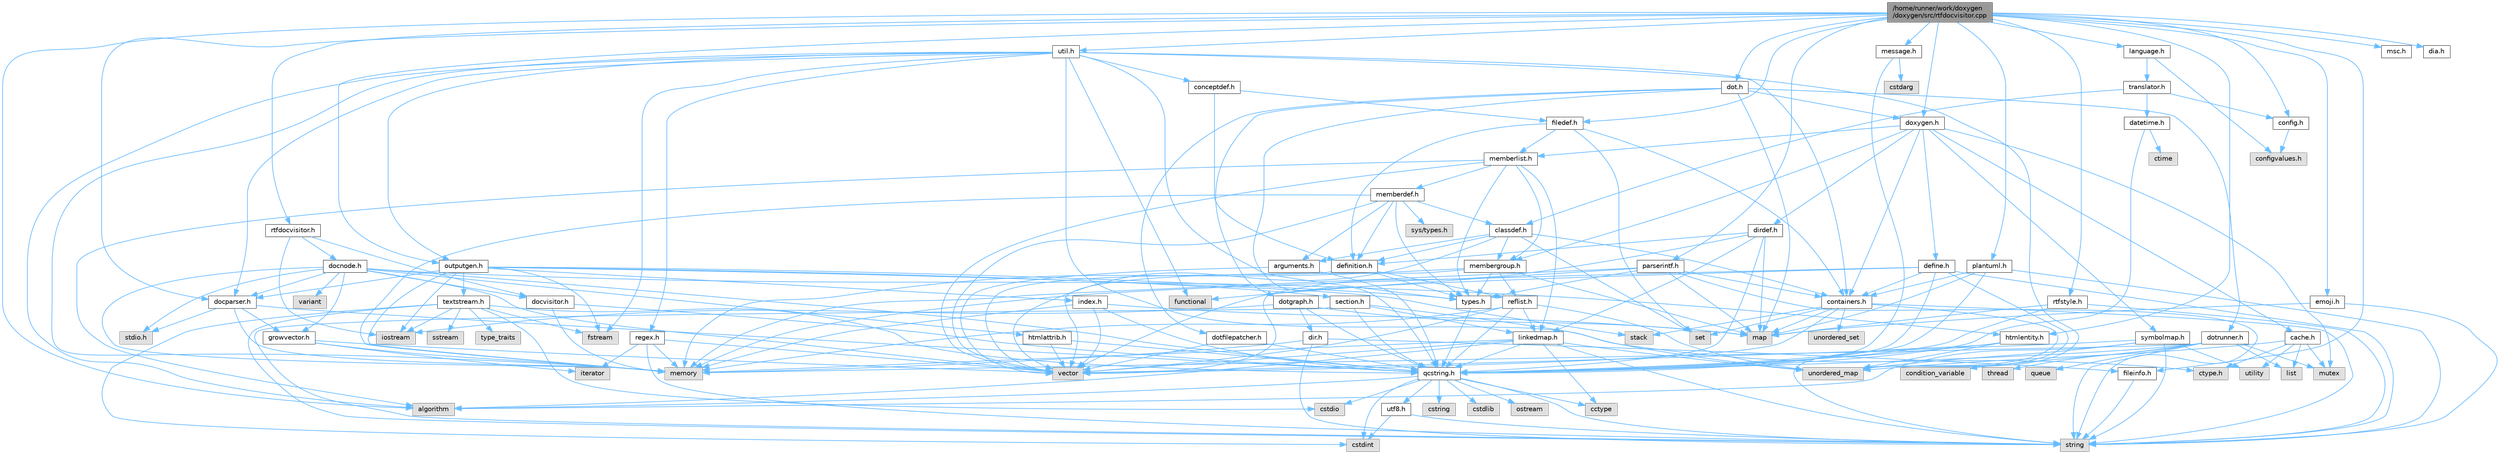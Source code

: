digraph "/home/runner/work/doxygen/doxygen/src/rtfdocvisitor.cpp"
{
 // INTERACTIVE_SVG=YES
 // LATEX_PDF_SIZE
  bgcolor="transparent";
  edge [fontname=Helvetica,fontsize=10,labelfontname=Helvetica,labelfontsize=10];
  node [fontname=Helvetica,fontsize=10,shape=box,height=0.2,width=0.4];
  Node1 [label="/home/runner/work/doxygen\l/doxygen/src/rtfdocvisitor.cpp",height=0.2,width=0.4,color="gray40", fillcolor="grey60", style="filled", fontcolor="black",tooltip=" "];
  Node1 -> Node2 [color="steelblue1",style="solid"];
  Node2 [label="algorithm",height=0.2,width=0.4,color="grey60", fillcolor="#E0E0E0", style="filled",tooltip=" "];
  Node1 -> Node3 [color="steelblue1",style="solid"];
  Node3 [label="rtfdocvisitor.h",height=0.2,width=0.4,color="grey40", fillcolor="white", style="filled",URL="$d1/da7/rtfdocvisitor_8h.html",tooltip=" "];
  Node3 -> Node4 [color="steelblue1",style="solid"];
  Node4 [label="iostream",height=0.2,width=0.4,color="grey60", fillcolor="#E0E0E0", style="filled",tooltip=" "];
  Node3 -> Node5 [color="steelblue1",style="solid"];
  Node5 [label="docvisitor.h",height=0.2,width=0.4,color="grey40", fillcolor="white", style="filled",URL="$d2/d3c/docvisitor_8h.html",tooltip=" "];
  Node5 -> Node6 [color="steelblue1",style="solid"];
  Node6 [label="memory",height=0.2,width=0.4,color="grey60", fillcolor="#E0E0E0", style="filled",tooltip=" "];
  Node5 -> Node7 [color="steelblue1",style="solid"];
  Node7 [label="qcstring.h",height=0.2,width=0.4,color="grey40", fillcolor="white", style="filled",URL="$d7/d5c/qcstring_8h.html",tooltip=" "];
  Node7 -> Node8 [color="steelblue1",style="solid"];
  Node8 [label="string",height=0.2,width=0.4,color="grey60", fillcolor="#E0E0E0", style="filled",tooltip=" "];
  Node7 -> Node2 [color="steelblue1",style="solid"];
  Node7 -> Node9 [color="steelblue1",style="solid"];
  Node9 [label="cctype",height=0.2,width=0.4,color="grey60", fillcolor="#E0E0E0", style="filled",tooltip=" "];
  Node7 -> Node10 [color="steelblue1",style="solid"];
  Node10 [label="cstring",height=0.2,width=0.4,color="grey60", fillcolor="#E0E0E0", style="filled",tooltip=" "];
  Node7 -> Node11 [color="steelblue1",style="solid"];
  Node11 [label="cstdio",height=0.2,width=0.4,color="grey60", fillcolor="#E0E0E0", style="filled",tooltip=" "];
  Node7 -> Node12 [color="steelblue1",style="solid"];
  Node12 [label="cstdlib",height=0.2,width=0.4,color="grey60", fillcolor="#E0E0E0", style="filled",tooltip=" "];
  Node7 -> Node13 [color="steelblue1",style="solid"];
  Node13 [label="cstdint",height=0.2,width=0.4,color="grey60", fillcolor="#E0E0E0", style="filled",tooltip=" "];
  Node7 -> Node14 [color="steelblue1",style="solid"];
  Node14 [label="ostream",height=0.2,width=0.4,color="grey60", fillcolor="#E0E0E0", style="filled",tooltip=" "];
  Node7 -> Node15 [color="steelblue1",style="solid"];
  Node15 [label="utf8.h",height=0.2,width=0.4,color="grey40", fillcolor="white", style="filled",URL="$db/d7c/utf8_8h.html",tooltip="Various UTF8 related helper functions."];
  Node15 -> Node13 [color="steelblue1",style="solid"];
  Node15 -> Node8 [color="steelblue1",style="solid"];
  Node3 -> Node16 [color="steelblue1",style="solid"];
  Node16 [label="docnode.h",height=0.2,width=0.4,color="grey40", fillcolor="white", style="filled",URL="$de/d2b/docnode_8h.html",tooltip=" "];
  Node16 -> Node17 [color="steelblue1",style="solid"];
  Node17 [label="stdio.h",height=0.2,width=0.4,color="grey60", fillcolor="#E0E0E0", style="filled",tooltip=" "];
  Node16 -> Node18 [color="steelblue1",style="solid"];
  Node18 [label="vector",height=0.2,width=0.4,color="grey60", fillcolor="#E0E0E0", style="filled",tooltip=" "];
  Node16 -> Node6 [color="steelblue1",style="solid"];
  Node16 -> Node19 [color="steelblue1",style="solid"];
  Node19 [label="variant",height=0.2,width=0.4,color="grey60", fillcolor="#E0E0E0", style="filled",tooltip=" "];
  Node16 -> Node7 [color="steelblue1",style="solid"];
  Node16 -> Node5 [color="steelblue1",style="solid"];
  Node16 -> Node20 [color="steelblue1",style="solid"];
  Node20 [label="docparser.h",height=0.2,width=0.4,color="grey40", fillcolor="white", style="filled",URL="$de/d9c/docparser_8h.html",tooltip=" "];
  Node20 -> Node17 [color="steelblue1",style="solid"];
  Node20 -> Node6 [color="steelblue1",style="solid"];
  Node20 -> Node7 [color="steelblue1",style="solid"];
  Node20 -> Node21 [color="steelblue1",style="solid"];
  Node21 [label="growvector.h",height=0.2,width=0.4,color="grey40", fillcolor="white", style="filled",URL="$d7/d50/growvector_8h.html",tooltip=" "];
  Node21 -> Node18 [color="steelblue1",style="solid"];
  Node21 -> Node6 [color="steelblue1",style="solid"];
  Node21 -> Node22 [color="steelblue1",style="solid"];
  Node22 [label="iterator",height=0.2,width=0.4,color="grey60", fillcolor="#E0E0E0", style="filled",tooltip=" "];
  Node16 -> Node23 [color="steelblue1",style="solid"];
  Node23 [label="htmlattrib.h",height=0.2,width=0.4,color="grey40", fillcolor="white", style="filled",URL="$d0/d73/htmlattrib_8h.html",tooltip=" "];
  Node23 -> Node18 [color="steelblue1",style="solid"];
  Node23 -> Node7 [color="steelblue1",style="solid"];
  Node16 -> Node24 [color="steelblue1",style="solid"];
  Node24 [label="htmlentity.h",height=0.2,width=0.4,color="grey40", fillcolor="white", style="filled",URL="$db/dc6/htmlentity_8h.html",tooltip=" "];
  Node24 -> Node25 [color="steelblue1",style="solid"];
  Node25 [label="unordered_map",height=0.2,width=0.4,color="grey60", fillcolor="#E0E0E0", style="filled",tooltip=" "];
  Node24 -> Node8 [color="steelblue1",style="solid"];
  Node24 -> Node7 [color="steelblue1",style="solid"];
  Node16 -> Node21 [color="steelblue1",style="solid"];
  Node1 -> Node20 [color="steelblue1",style="solid"];
  Node1 -> Node26 [color="steelblue1",style="solid"];
  Node26 [label="language.h",height=0.2,width=0.4,color="grey40", fillcolor="white", style="filled",URL="$d8/dce/language_8h.html",tooltip=" "];
  Node26 -> Node27 [color="steelblue1",style="solid"];
  Node27 [label="translator.h",height=0.2,width=0.4,color="grey40", fillcolor="white", style="filled",URL="$d9/df1/translator_8h.html",tooltip=" "];
  Node27 -> Node28 [color="steelblue1",style="solid"];
  Node28 [label="classdef.h",height=0.2,width=0.4,color="grey40", fillcolor="white", style="filled",URL="$d1/da6/classdef_8h.html",tooltip=" "];
  Node28 -> Node18 [color="steelblue1",style="solid"];
  Node28 -> Node29 [color="steelblue1",style="solid"];
  Node29 [label="set",height=0.2,width=0.4,color="grey60", fillcolor="#E0E0E0", style="filled",tooltip=" "];
  Node28 -> Node30 [color="steelblue1",style="solid"];
  Node30 [label="containers.h",height=0.2,width=0.4,color="grey40", fillcolor="white", style="filled",URL="$d5/d75/containers_8h.html",tooltip=" "];
  Node30 -> Node18 [color="steelblue1",style="solid"];
  Node30 -> Node8 [color="steelblue1",style="solid"];
  Node30 -> Node29 [color="steelblue1",style="solid"];
  Node30 -> Node31 [color="steelblue1",style="solid"];
  Node31 [label="map",height=0.2,width=0.4,color="grey60", fillcolor="#E0E0E0", style="filled",tooltip=" "];
  Node30 -> Node32 [color="steelblue1",style="solid"];
  Node32 [label="unordered_set",height=0.2,width=0.4,color="grey60", fillcolor="#E0E0E0", style="filled",tooltip=" "];
  Node30 -> Node25 [color="steelblue1",style="solid"];
  Node30 -> Node33 [color="steelblue1",style="solid"];
  Node33 [label="stack",height=0.2,width=0.4,color="grey60", fillcolor="#E0E0E0", style="filled",tooltip=" "];
  Node28 -> Node34 [color="steelblue1",style="solid"];
  Node34 [label="definition.h",height=0.2,width=0.4,color="grey40", fillcolor="white", style="filled",URL="$df/da1/definition_8h.html",tooltip=" "];
  Node34 -> Node18 [color="steelblue1",style="solid"];
  Node34 -> Node35 [color="steelblue1",style="solid"];
  Node35 [label="types.h",height=0.2,width=0.4,color="grey40", fillcolor="white", style="filled",URL="$d9/d49/types_8h.html",tooltip="This file contains a number of basic enums and types."];
  Node35 -> Node7 [color="steelblue1",style="solid"];
  Node34 -> Node36 [color="steelblue1",style="solid"];
  Node36 [label="reflist.h",height=0.2,width=0.4,color="grey40", fillcolor="white", style="filled",URL="$d1/d02/reflist_8h.html",tooltip=" "];
  Node36 -> Node18 [color="steelblue1",style="solid"];
  Node36 -> Node25 [color="steelblue1",style="solid"];
  Node36 -> Node6 [color="steelblue1",style="solid"];
  Node36 -> Node7 [color="steelblue1",style="solid"];
  Node36 -> Node37 [color="steelblue1",style="solid"];
  Node37 [label="linkedmap.h",height=0.2,width=0.4,color="grey40", fillcolor="white", style="filled",URL="$da/de1/linkedmap_8h.html",tooltip=" "];
  Node37 -> Node25 [color="steelblue1",style="solid"];
  Node37 -> Node18 [color="steelblue1",style="solid"];
  Node37 -> Node6 [color="steelblue1",style="solid"];
  Node37 -> Node8 [color="steelblue1",style="solid"];
  Node37 -> Node2 [color="steelblue1",style="solid"];
  Node37 -> Node9 [color="steelblue1",style="solid"];
  Node37 -> Node7 [color="steelblue1",style="solid"];
  Node28 -> Node38 [color="steelblue1",style="solid"];
  Node38 [label="arguments.h",height=0.2,width=0.4,color="grey40", fillcolor="white", style="filled",URL="$df/d9b/arguments_8h.html",tooltip=" "];
  Node38 -> Node18 [color="steelblue1",style="solid"];
  Node38 -> Node7 [color="steelblue1",style="solid"];
  Node28 -> Node39 [color="steelblue1",style="solid"];
  Node39 [label="membergroup.h",height=0.2,width=0.4,color="grey40", fillcolor="white", style="filled",URL="$d9/d11/membergroup_8h.html",tooltip=" "];
  Node39 -> Node18 [color="steelblue1",style="solid"];
  Node39 -> Node31 [color="steelblue1",style="solid"];
  Node39 -> Node6 [color="steelblue1",style="solid"];
  Node39 -> Node35 [color="steelblue1",style="solid"];
  Node39 -> Node36 [color="steelblue1",style="solid"];
  Node27 -> Node40 [color="steelblue1",style="solid"];
  Node40 [label="config.h",height=0.2,width=0.4,color="grey40", fillcolor="white", style="filled",URL="$db/d16/config_8h.html",tooltip=" "];
  Node40 -> Node41 [color="steelblue1",style="solid"];
  Node41 [label="configvalues.h",height=0.2,width=0.4,color="grey60", fillcolor="#E0E0E0", style="filled",tooltip=" "];
  Node27 -> Node42 [color="steelblue1",style="solid"];
  Node42 [label="datetime.h",height=0.2,width=0.4,color="grey40", fillcolor="white", style="filled",URL="$de/d1b/datetime_8h.html",tooltip=" "];
  Node42 -> Node43 [color="steelblue1",style="solid"];
  Node43 [label="ctime",height=0.2,width=0.4,color="grey60", fillcolor="#E0E0E0", style="filled",tooltip=" "];
  Node42 -> Node7 [color="steelblue1",style="solid"];
  Node26 -> Node41 [color="steelblue1",style="solid"];
  Node1 -> Node44 [color="steelblue1",style="solid"];
  Node44 [label="doxygen.h",height=0.2,width=0.4,color="grey40", fillcolor="white", style="filled",URL="$d1/da1/doxygen_8h.html",tooltip=" "];
  Node44 -> Node45 [color="steelblue1",style="solid"];
  Node45 [label="mutex",height=0.2,width=0.4,color="grey60", fillcolor="#E0E0E0", style="filled",tooltip=" "];
  Node44 -> Node30 [color="steelblue1",style="solid"];
  Node44 -> Node39 [color="steelblue1",style="solid"];
  Node44 -> Node46 [color="steelblue1",style="solid"];
  Node46 [label="dirdef.h",height=0.2,width=0.4,color="grey40", fillcolor="white", style="filled",URL="$d6/d15/dirdef_8h.html",tooltip=" "];
  Node46 -> Node18 [color="steelblue1",style="solid"];
  Node46 -> Node31 [color="steelblue1",style="solid"];
  Node46 -> Node7 [color="steelblue1",style="solid"];
  Node46 -> Node37 [color="steelblue1",style="solid"];
  Node46 -> Node34 [color="steelblue1",style="solid"];
  Node44 -> Node47 [color="steelblue1",style="solid"];
  Node47 [label="memberlist.h",height=0.2,width=0.4,color="grey40", fillcolor="white", style="filled",URL="$dd/d78/memberlist_8h.html",tooltip=" "];
  Node47 -> Node18 [color="steelblue1",style="solid"];
  Node47 -> Node2 [color="steelblue1",style="solid"];
  Node47 -> Node48 [color="steelblue1",style="solid"];
  Node48 [label="memberdef.h",height=0.2,width=0.4,color="grey40", fillcolor="white", style="filled",URL="$d4/d46/memberdef_8h.html",tooltip=" "];
  Node48 -> Node18 [color="steelblue1",style="solid"];
  Node48 -> Node6 [color="steelblue1",style="solid"];
  Node48 -> Node49 [color="steelblue1",style="solid"];
  Node49 [label="sys/types.h",height=0.2,width=0.4,color="grey60", fillcolor="#E0E0E0", style="filled",tooltip=" "];
  Node48 -> Node35 [color="steelblue1",style="solid"];
  Node48 -> Node34 [color="steelblue1",style="solid"];
  Node48 -> Node38 [color="steelblue1",style="solid"];
  Node48 -> Node28 [color="steelblue1",style="solid"];
  Node47 -> Node37 [color="steelblue1",style="solid"];
  Node47 -> Node35 [color="steelblue1",style="solid"];
  Node47 -> Node39 [color="steelblue1",style="solid"];
  Node44 -> Node50 [color="steelblue1",style="solid"];
  Node50 [label="define.h",height=0.2,width=0.4,color="grey40", fillcolor="white", style="filled",URL="$df/d67/define_8h.html",tooltip=" "];
  Node50 -> Node18 [color="steelblue1",style="solid"];
  Node50 -> Node6 [color="steelblue1",style="solid"];
  Node50 -> Node8 [color="steelblue1",style="solid"];
  Node50 -> Node25 [color="steelblue1",style="solid"];
  Node50 -> Node7 [color="steelblue1",style="solid"];
  Node50 -> Node30 [color="steelblue1",style="solid"];
  Node44 -> Node51 [color="steelblue1",style="solid"];
  Node51 [label="cache.h",height=0.2,width=0.4,color="grey40", fillcolor="white", style="filled",URL="$d3/d26/cache_8h.html",tooltip=" "];
  Node51 -> Node52 [color="steelblue1",style="solid"];
  Node52 [label="list",height=0.2,width=0.4,color="grey60", fillcolor="#E0E0E0", style="filled",tooltip=" "];
  Node51 -> Node25 [color="steelblue1",style="solid"];
  Node51 -> Node45 [color="steelblue1",style="solid"];
  Node51 -> Node53 [color="steelblue1",style="solid"];
  Node53 [label="utility",height=0.2,width=0.4,color="grey60", fillcolor="#E0E0E0", style="filled",tooltip=" "];
  Node51 -> Node54 [color="steelblue1",style="solid"];
  Node54 [label="ctype.h",height=0.2,width=0.4,color="grey60", fillcolor="#E0E0E0", style="filled",tooltip=" "];
  Node44 -> Node55 [color="steelblue1",style="solid"];
  Node55 [label="symbolmap.h",height=0.2,width=0.4,color="grey40", fillcolor="white", style="filled",URL="$d7/ddd/symbolmap_8h.html",tooltip=" "];
  Node55 -> Node2 [color="steelblue1",style="solid"];
  Node55 -> Node25 [color="steelblue1",style="solid"];
  Node55 -> Node18 [color="steelblue1",style="solid"];
  Node55 -> Node8 [color="steelblue1",style="solid"];
  Node55 -> Node53 [color="steelblue1",style="solid"];
  Node1 -> Node56 [color="steelblue1",style="solid"];
  Node56 [label="outputgen.h",height=0.2,width=0.4,color="grey40", fillcolor="white", style="filled",URL="$df/d06/outputgen_8h.html",tooltip=" "];
  Node56 -> Node6 [color="steelblue1",style="solid"];
  Node56 -> Node33 [color="steelblue1",style="solid"];
  Node56 -> Node4 [color="steelblue1",style="solid"];
  Node56 -> Node57 [color="steelblue1",style="solid"];
  Node57 [label="fstream",height=0.2,width=0.4,color="grey60", fillcolor="#E0E0E0", style="filled",tooltip=" "];
  Node56 -> Node35 [color="steelblue1",style="solid"];
  Node56 -> Node58 [color="steelblue1",style="solid"];
  Node58 [label="index.h",height=0.2,width=0.4,color="grey40", fillcolor="white", style="filled",URL="$d1/db5/index_8h.html",tooltip=" "];
  Node58 -> Node6 [color="steelblue1",style="solid"];
  Node58 -> Node18 [color="steelblue1",style="solid"];
  Node58 -> Node31 [color="steelblue1",style="solid"];
  Node58 -> Node7 [color="steelblue1",style="solid"];
  Node56 -> Node59 [color="steelblue1",style="solid"];
  Node59 [label="section.h",height=0.2,width=0.4,color="grey40", fillcolor="white", style="filled",URL="$d1/d2a/section_8h.html",tooltip=" "];
  Node59 -> Node8 [color="steelblue1",style="solid"];
  Node59 -> Node25 [color="steelblue1",style="solid"];
  Node59 -> Node7 [color="steelblue1",style="solid"];
  Node59 -> Node37 [color="steelblue1",style="solid"];
  Node56 -> Node60 [color="steelblue1",style="solid"];
  Node60 [label="textstream.h",height=0.2,width=0.4,color="grey40", fillcolor="white", style="filled",URL="$d4/d7d/textstream_8h.html",tooltip=" "];
  Node60 -> Node8 [color="steelblue1",style="solid"];
  Node60 -> Node4 [color="steelblue1",style="solid"];
  Node60 -> Node61 [color="steelblue1",style="solid"];
  Node61 [label="sstream",height=0.2,width=0.4,color="grey60", fillcolor="#E0E0E0", style="filled",tooltip=" "];
  Node60 -> Node13 [color="steelblue1",style="solid"];
  Node60 -> Node11 [color="steelblue1",style="solid"];
  Node60 -> Node57 [color="steelblue1",style="solid"];
  Node60 -> Node62 [color="steelblue1",style="solid"];
  Node62 [label="type_traits",height=0.2,width=0.4,color="grey60", fillcolor="#E0E0E0", style="filled",tooltip=" "];
  Node60 -> Node7 [color="steelblue1",style="solid"];
  Node56 -> Node20 [color="steelblue1",style="solid"];
  Node1 -> Node63 [color="steelblue1",style="solid"];
  Node63 [label="dot.h",height=0.2,width=0.4,color="grey40", fillcolor="white", style="filled",URL="$d6/d4a/dot_8h.html",tooltip=" "];
  Node63 -> Node31 [color="steelblue1",style="solid"];
  Node63 -> Node7 [color="steelblue1",style="solid"];
  Node63 -> Node64 [color="steelblue1",style="solid"];
  Node64 [label="dotgraph.h",height=0.2,width=0.4,color="grey40", fillcolor="white", style="filled",URL="$d0/daa/dotgraph_8h.html",tooltip=" "];
  Node64 -> Node4 [color="steelblue1",style="solid"];
  Node64 -> Node31 [color="steelblue1",style="solid"];
  Node64 -> Node7 [color="steelblue1",style="solid"];
  Node64 -> Node65 [color="steelblue1",style="solid"];
  Node65 [label="dir.h",height=0.2,width=0.4,color="grey40", fillcolor="white", style="filled",URL="$df/d9c/dir_8h.html",tooltip=" "];
  Node65 -> Node8 [color="steelblue1",style="solid"];
  Node65 -> Node6 [color="steelblue1",style="solid"];
  Node65 -> Node66 [color="steelblue1",style="solid"];
  Node66 [label="fileinfo.h",height=0.2,width=0.4,color="grey40", fillcolor="white", style="filled",URL="$df/d45/fileinfo_8h.html",tooltip=" "];
  Node66 -> Node8 [color="steelblue1",style="solid"];
  Node63 -> Node67 [color="steelblue1",style="solid"];
  Node67 [label="dotfilepatcher.h",height=0.2,width=0.4,color="grey40", fillcolor="white", style="filled",URL="$d3/d38/dotfilepatcher_8h.html",tooltip=" "];
  Node67 -> Node18 [color="steelblue1",style="solid"];
  Node67 -> Node7 [color="steelblue1",style="solid"];
  Node63 -> Node68 [color="steelblue1",style="solid"];
  Node68 [label="dotrunner.h",height=0.2,width=0.4,color="grey40", fillcolor="white", style="filled",URL="$d2/dd1/dotrunner_8h.html",tooltip=" "];
  Node68 -> Node8 [color="steelblue1",style="solid"];
  Node68 -> Node69 [color="steelblue1",style="solid"];
  Node69 [label="thread",height=0.2,width=0.4,color="grey60", fillcolor="#E0E0E0", style="filled",tooltip=" "];
  Node68 -> Node52 [color="steelblue1",style="solid"];
  Node68 -> Node70 [color="steelblue1",style="solid"];
  Node70 [label="queue",height=0.2,width=0.4,color="grey60", fillcolor="#E0E0E0", style="filled",tooltip=" "];
  Node68 -> Node45 [color="steelblue1",style="solid"];
  Node68 -> Node71 [color="steelblue1",style="solid"];
  Node71 [label="condition_variable",height=0.2,width=0.4,color="grey60", fillcolor="#E0E0E0", style="filled",tooltip=" "];
  Node68 -> Node6 [color="steelblue1",style="solid"];
  Node68 -> Node7 [color="steelblue1",style="solid"];
  Node63 -> Node44 [color="steelblue1",style="solid"];
  Node1 -> Node72 [color="steelblue1",style="solid"];
  Node72 [label="msc.h",height=0.2,width=0.4,color="grey40", fillcolor="white", style="filled",URL="$dc/d66/msc_8h.html",tooltip=" "];
  Node1 -> Node73 [color="steelblue1",style="solid"];
  Node73 [label="util.h",height=0.2,width=0.4,color="grey40", fillcolor="white", style="filled",URL="$d8/d3c/util_8h.html",tooltip="A bunch of utility functions."];
  Node73 -> Node6 [color="steelblue1",style="solid"];
  Node73 -> Node25 [color="steelblue1",style="solid"];
  Node73 -> Node2 [color="steelblue1",style="solid"];
  Node73 -> Node74 [color="steelblue1",style="solid"];
  Node74 [label="functional",height=0.2,width=0.4,color="grey60", fillcolor="#E0E0E0", style="filled",tooltip=" "];
  Node73 -> Node57 [color="steelblue1",style="solid"];
  Node73 -> Node54 [color="steelblue1",style="solid"];
  Node73 -> Node35 [color="steelblue1",style="solid"];
  Node73 -> Node20 [color="steelblue1",style="solid"];
  Node73 -> Node30 [color="steelblue1",style="solid"];
  Node73 -> Node56 [color="steelblue1",style="solid"];
  Node73 -> Node75 [color="steelblue1",style="solid"];
  Node75 [label="regex.h",height=0.2,width=0.4,color="grey40", fillcolor="white", style="filled",URL="$d1/d21/regex_8h.html",tooltip=" "];
  Node75 -> Node6 [color="steelblue1",style="solid"];
  Node75 -> Node8 [color="steelblue1",style="solid"];
  Node75 -> Node18 [color="steelblue1",style="solid"];
  Node75 -> Node22 [color="steelblue1",style="solid"];
  Node73 -> Node76 [color="steelblue1",style="solid"];
  Node76 [label="conceptdef.h",height=0.2,width=0.4,color="grey40", fillcolor="white", style="filled",URL="$da/df1/conceptdef_8h.html",tooltip=" "];
  Node76 -> Node34 [color="steelblue1",style="solid"];
  Node76 -> Node77 [color="steelblue1",style="solid"];
  Node77 [label="filedef.h",height=0.2,width=0.4,color="grey40", fillcolor="white", style="filled",URL="$d4/d3a/filedef_8h.html",tooltip=" "];
  Node77 -> Node29 [color="steelblue1",style="solid"];
  Node77 -> Node34 [color="steelblue1",style="solid"];
  Node77 -> Node47 [color="steelblue1",style="solid"];
  Node77 -> Node30 [color="steelblue1",style="solid"];
  Node1 -> Node78 [color="steelblue1",style="solid"];
  Node78 [label="rtfstyle.h",height=0.2,width=0.4,color="grey40", fillcolor="white", style="filled",URL="$d4/df3/rtfstyle_8h.html",tooltip=" "];
  Node78 -> Node31 [color="steelblue1",style="solid"];
  Node78 -> Node8 [color="steelblue1",style="solid"];
  Node78 -> Node7 [color="steelblue1",style="solid"];
  Node1 -> Node79 [color="steelblue1",style="solid"];
  Node79 [label="message.h",height=0.2,width=0.4,color="grey40", fillcolor="white", style="filled",URL="$d2/d0d/message_8h.html",tooltip=" "];
  Node79 -> Node80 [color="steelblue1",style="solid"];
  Node80 [label="cstdarg",height=0.2,width=0.4,color="grey60", fillcolor="#E0E0E0", style="filled",tooltip=" "];
  Node79 -> Node7 [color="steelblue1",style="solid"];
  Node1 -> Node81 [color="steelblue1",style="solid"];
  Node81 [label="parserintf.h",height=0.2,width=0.4,color="grey40", fillcolor="white", style="filled",URL="$da/d55/parserintf_8h.html",tooltip=" "];
  Node81 -> Node74 [color="steelblue1",style="solid"];
  Node81 -> Node6 [color="steelblue1",style="solid"];
  Node81 -> Node31 [color="steelblue1",style="solid"];
  Node81 -> Node8 [color="steelblue1",style="solid"];
  Node81 -> Node35 [color="steelblue1",style="solid"];
  Node81 -> Node30 [color="steelblue1",style="solid"];
  Node1 -> Node82 [color="steelblue1",style="solid"];
  Node82 [label="dia.h",height=0.2,width=0.4,color="grey40", fillcolor="white", style="filled",URL="$da/d49/dia_8h.html",tooltip=" "];
  Node1 -> Node77 [color="steelblue1",style="solid"];
  Node1 -> Node40 [color="steelblue1",style="solid"];
  Node1 -> Node24 [color="steelblue1",style="solid"];
  Node1 -> Node83 [color="steelblue1",style="solid"];
  Node83 [label="emoji.h",height=0.2,width=0.4,color="grey40", fillcolor="white", style="filled",URL="$d6/dd3/emoji_8h.html",tooltip=" "];
  Node83 -> Node31 [color="steelblue1",style="solid"];
  Node83 -> Node8 [color="steelblue1",style="solid"];
  Node1 -> Node84 [color="steelblue1",style="solid"];
  Node84 [label="plantuml.h",height=0.2,width=0.4,color="grey40", fillcolor="white", style="filled",URL="$d3/dde/plantuml_8h.html",tooltip=" "];
  Node84 -> Node31 [color="steelblue1",style="solid"];
  Node84 -> Node8 [color="steelblue1",style="solid"];
  Node84 -> Node30 [color="steelblue1",style="solid"];
  Node84 -> Node7 [color="steelblue1",style="solid"];
  Node1 -> Node66 [color="steelblue1",style="solid"];
}
